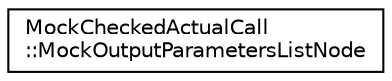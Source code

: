 digraph "Graphical Class Hierarchy"
{
 // LATEX_PDF_SIZE
  edge [fontname="Helvetica",fontsize="10",labelfontname="Helvetica",labelfontsize="10"];
  node [fontname="Helvetica",fontsize="10",shape=record];
  rankdir="LR";
  Node0 [label="MockCheckedActualCall\l::MockOutputParametersListNode",height=0.2,width=0.4,color="black", fillcolor="white", style="filled",URL="$classMockCheckedActualCall_1_1MockOutputParametersListNode.html",tooltip=" "];
}
